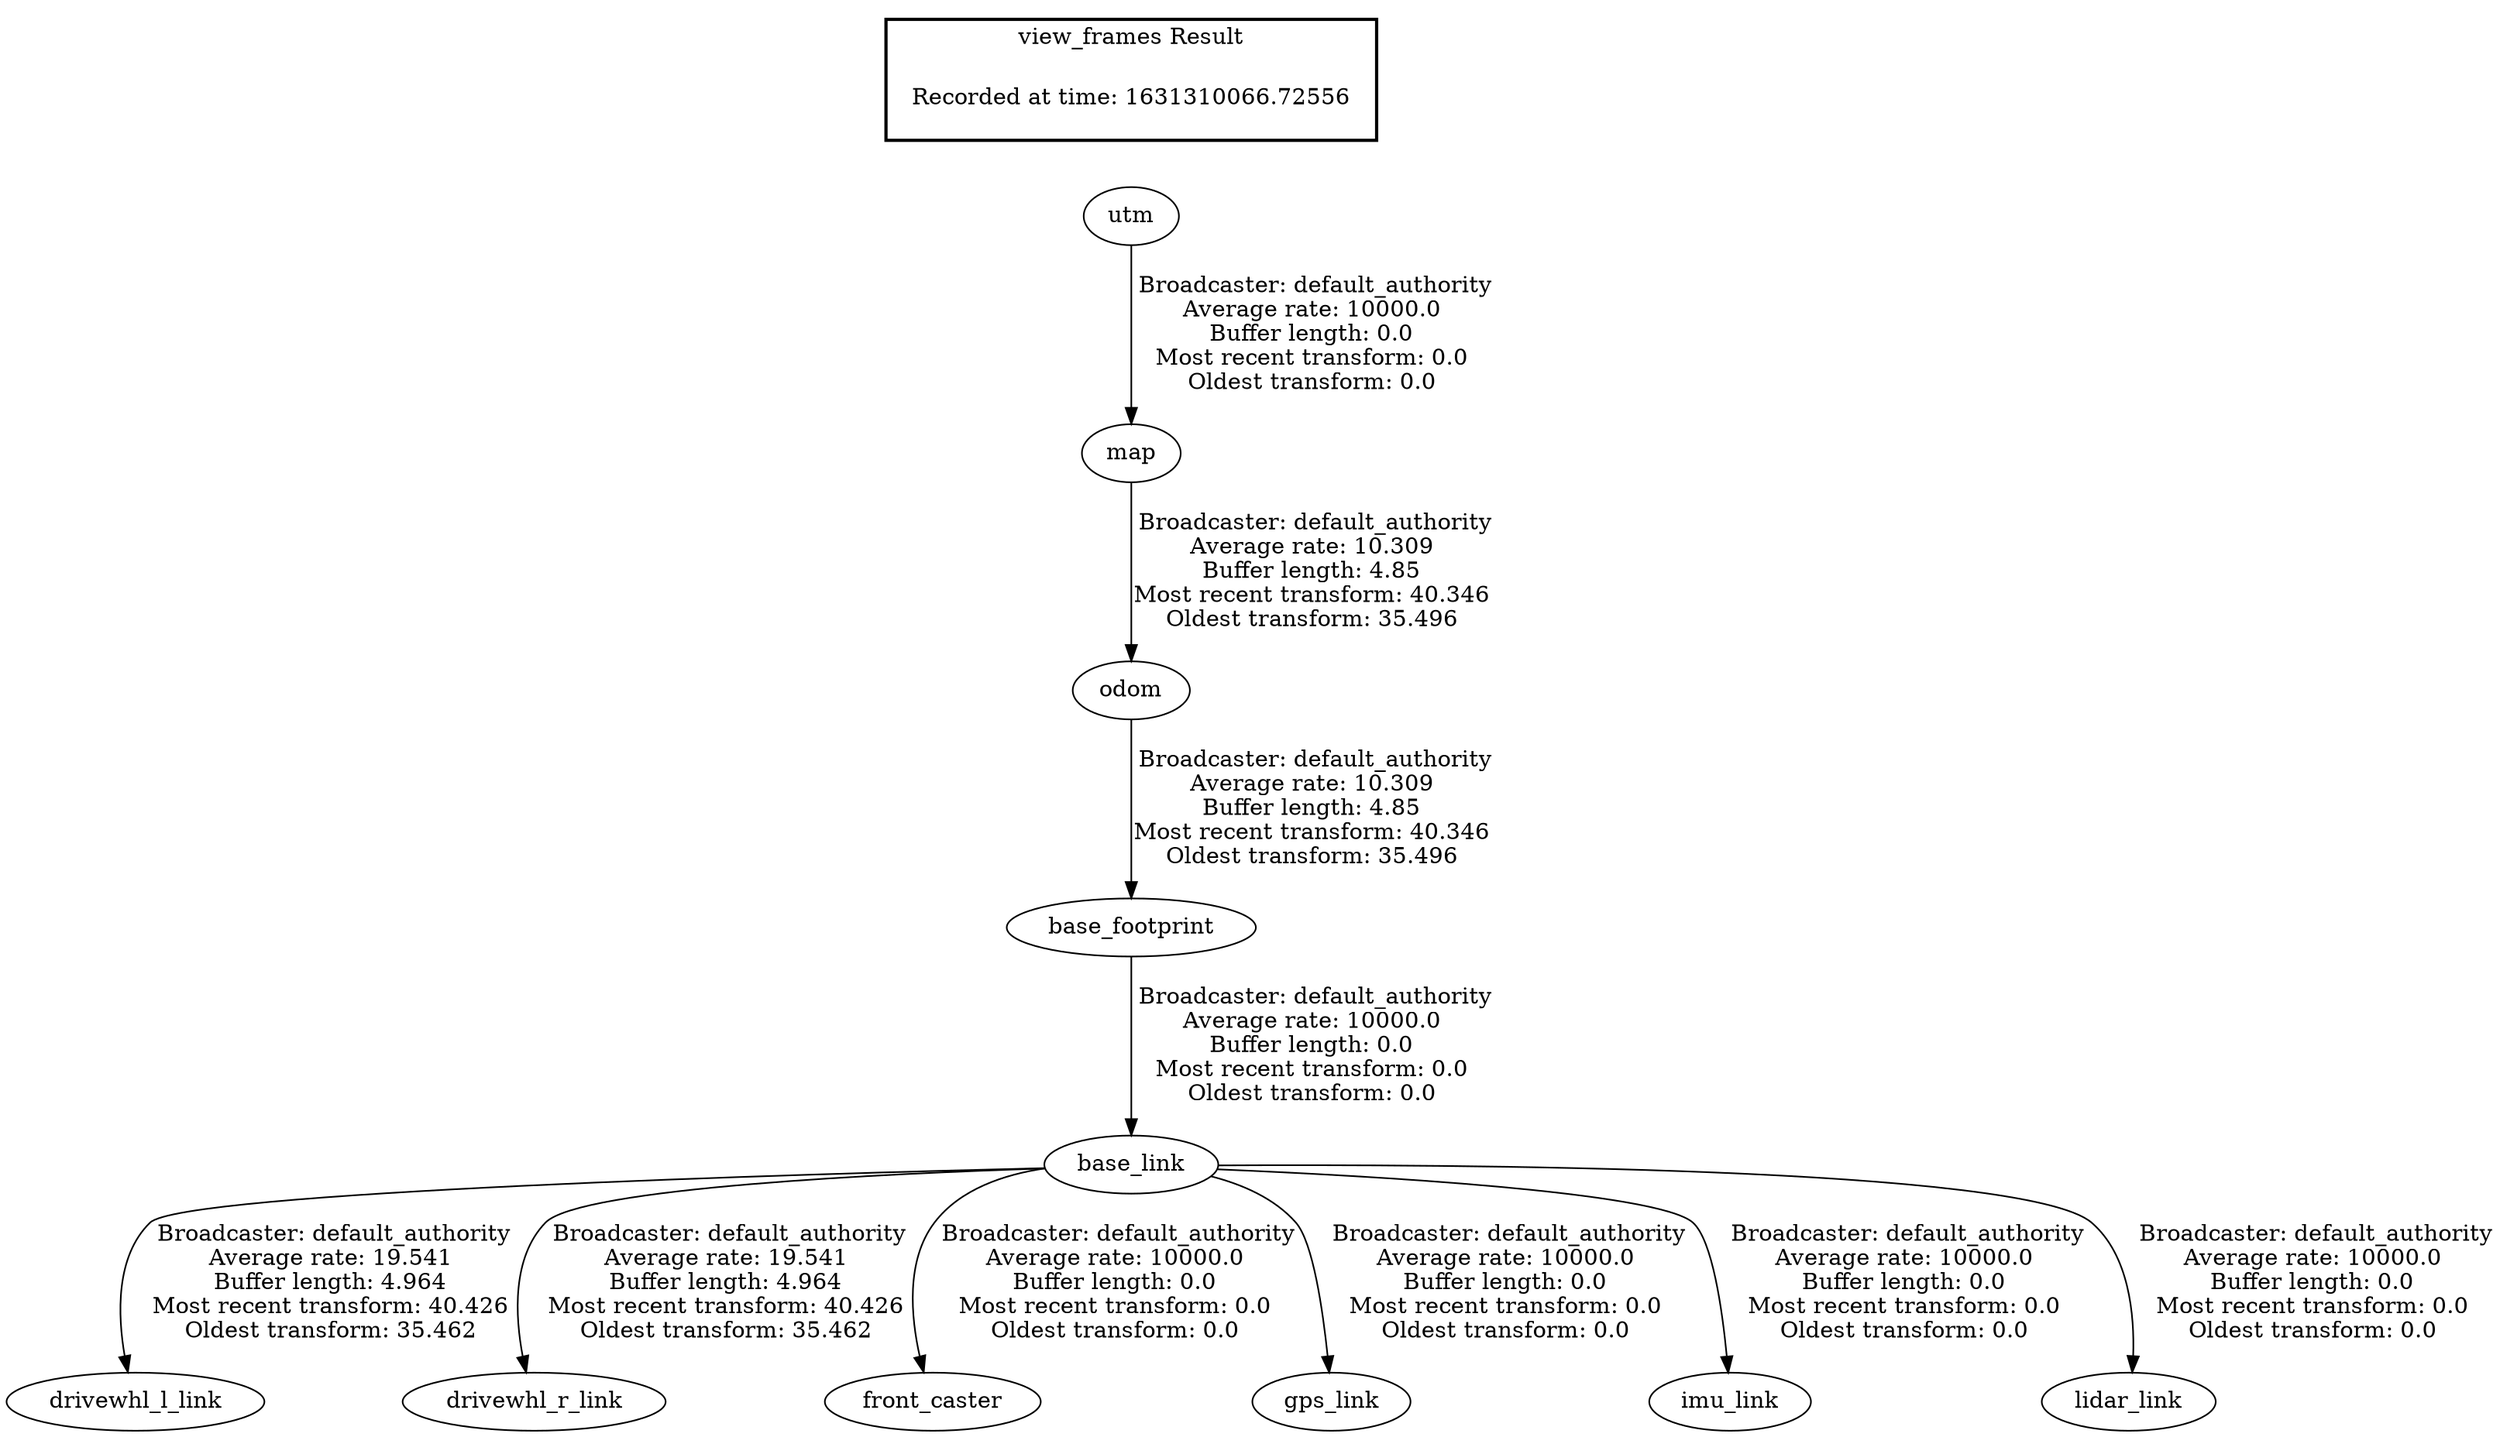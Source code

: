 digraph G {
"base_link" -> "drivewhl_l_link"[label=" Broadcaster: default_authority\nAverage rate: 19.541\nBuffer length: 4.964\nMost recent transform: 40.426\nOldest transform: 35.462\n"];
"base_footprint" -> "base_link"[label=" Broadcaster: default_authority\nAverage rate: 10000.0\nBuffer length: 0.0\nMost recent transform: 0.0\nOldest transform: 0.0\n"];
"base_link" -> "drivewhl_r_link"[label=" Broadcaster: default_authority\nAverage rate: 19.541\nBuffer length: 4.964\nMost recent transform: 40.426\nOldest transform: 35.462\n"];
"utm" -> "map"[label=" Broadcaster: default_authority\nAverage rate: 10000.0\nBuffer length: 0.0\nMost recent transform: 0.0\nOldest transform: 0.0\n"];
"odom" -> "base_footprint"[label=" Broadcaster: default_authority\nAverage rate: 10.309\nBuffer length: 4.85\nMost recent transform: 40.346\nOldest transform: 35.496\n"];
"base_link" -> "front_caster"[label=" Broadcaster: default_authority\nAverage rate: 10000.0\nBuffer length: 0.0\nMost recent transform: 0.0\nOldest transform: 0.0\n"];
"base_link" -> "gps_link"[label=" Broadcaster: default_authority\nAverage rate: 10000.0\nBuffer length: 0.0\nMost recent transform: 0.0\nOldest transform: 0.0\n"];
"base_link" -> "imu_link"[label=" Broadcaster: default_authority\nAverage rate: 10000.0\nBuffer length: 0.0\nMost recent transform: 0.0\nOldest transform: 0.0\n"];
"base_link" -> "lidar_link"[label=" Broadcaster: default_authority\nAverage rate: 10000.0\nBuffer length: 0.0\nMost recent transform: 0.0\nOldest transform: 0.0\n"];
"map" -> "odom"[label=" Broadcaster: default_authority\nAverage rate: 10.309\nBuffer length: 4.85\nMost recent transform: 40.346\nOldest transform: 35.496\n"];
edge [style=invis];
 subgraph cluster_legend { style=bold; color=black; label ="view_frames Result";
"Recorded at time: 1631310066.72556"[ shape=plaintext ] ;
}->"utm";
}